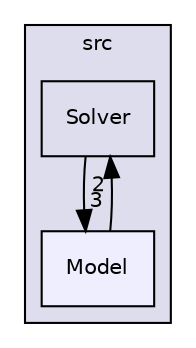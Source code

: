 digraph "/home/alireza/projects/scot/src/Model" {
  compound=true
  node [ fontsize="10", fontname="Helvetica"];
  edge [ labelfontsize="10", labelfontname="Helvetica"];
  subgraph clusterdir_68267d1309a1af8e8297ef4c3efbcdba {
    graph [ bgcolor="#ddddee", pencolor="black", label="src" fontname="Helvetica", fontsize="10", URL="dir_68267d1309a1af8e8297ef4c3efbcdba.html"]
  dir_454da67f8a55758f4729fb11dce4767c [shape=box label="Solver" URL="dir_454da67f8a55758f4729fb11dce4767c.html"];
  dir_32e188284d239da8bb14ec1dabb0c35f [shape=box, label="Model", style="filled", fillcolor="#eeeeff", pencolor="black", URL="dir_32e188284d239da8bb14ec1dabb0c35f.html"];
  }
  dir_32e188284d239da8bb14ec1dabb0c35f->dir_454da67f8a55758f4729fb11dce4767c [headlabel="2", labeldistance=1.5 headhref="dir_000003_000005.html"];
  dir_454da67f8a55758f4729fb11dce4767c->dir_32e188284d239da8bb14ec1dabb0c35f [headlabel="3", labeldistance=1.5 headhref="dir_000005_000003.html"];
}
